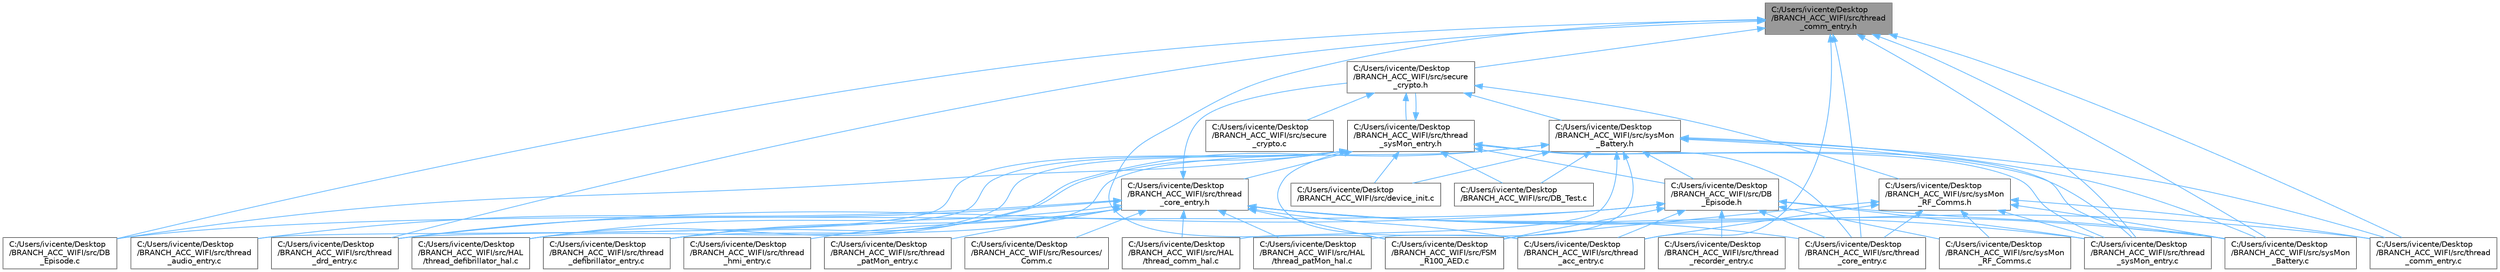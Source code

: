 digraph "C:/Users/ivicente/Desktop/BRANCH_ACC_WIFI/src/thread_comm_entry.h"
{
 // LATEX_PDF_SIZE
  bgcolor="transparent";
  edge [fontname=Helvetica,fontsize=10,labelfontname=Helvetica,labelfontsize=10];
  node [fontname=Helvetica,fontsize=10,shape=box,height=0.2,width=0.4];
  Node1 [id="Node000001",label="C:/Users/ivicente/Desktop\l/BRANCH_ACC_WIFI/src/thread\l_comm_entry.h",height=0.2,width=0.4,color="gray40", fillcolor="grey60", style="filled", fontcolor="black",tooltip="Header for Comm Thread entry."];
  Node1 -> Node2 [id="edge70_Node000001_Node000002",dir="back",color="steelblue1",style="solid",tooltip=" "];
  Node2 [id="Node000002",label="C:/Users/ivicente/Desktop\l/BRANCH_ACC_WIFI/src/DB\l_Episode.c",height=0.2,width=0.4,color="grey40", fillcolor="white", style="filled",URL="$a00002.html",tooltip=" "];
  Node1 -> Node3 [id="edge71_Node000001_Node000003",dir="back",color="steelblue1",style="solid",tooltip=" "];
  Node3 [id="Node000003",label="C:/Users/ivicente/Desktop\l/BRANCH_ACC_WIFI/src/FSM\l_R100_AED.c",height=0.2,width=0.4,color="grey40", fillcolor="white", style="filled",URL="$a00023.html",tooltip=" "];
  Node1 -> Node4 [id="edge72_Node000001_Node000004",dir="back",color="steelblue1",style="solid",tooltip=" "];
  Node4 [id="Node000004",label="C:/Users/ivicente/Desktop\l/BRANCH_ACC_WIFI/src/secure\l_crypto.h",height=0.2,width=0.4,color="grey40", fillcolor="white", style="filled",URL="$a00050.html",tooltip="NetX secure for check certificates."];
  Node4 -> Node5 [id="edge73_Node000004_Node000005",dir="back",color="steelblue1",style="solid",tooltip=" "];
  Node5 [id="Node000005",label="C:/Users/ivicente/Desktop\l/BRANCH_ACC_WIFI/src/secure\l_crypto.c",height=0.2,width=0.4,color="grey40", fillcolor="white", style="filled",URL="$a00047.html",tooltip="NetX secure for check certificates. To use these functions you must first call nx_init()."];
  Node4 -> Node6 [id="edge74_Node000004_Node000006",dir="back",color="steelblue1",style="solid",tooltip=" "];
  Node6 [id="Node000006",label="C:/Users/ivicente/Desktop\l/BRANCH_ACC_WIFI/src/sysMon\l_Battery.h",height=0.2,width=0.4,color="grey40", fillcolor="white", style="filled",URL="$a00056.html",tooltip="Header with functions related to the battery services."];
  Node6 -> Node7 [id="edge75_Node000006_Node000007",dir="back",color="steelblue1",style="solid",tooltip=" "];
  Node7 [id="Node000007",label="C:/Users/ivicente/Desktop\l/BRANCH_ACC_WIFI/src/DB\l_Episode.h",height=0.2,width=0.4,color="grey40", fillcolor="white", style="filled",URL="$a00005.html",tooltip="Episode header file."];
  Node7 -> Node2 [id="edge76_Node000007_Node000002",dir="back",color="steelblue1",style="solid",tooltip=" "];
  Node7 -> Node3 [id="edge77_Node000007_Node000003",dir="back",color="steelblue1",style="solid",tooltip=" "];
  Node7 -> Node8 [id="edge78_Node000007_Node000008",dir="back",color="steelblue1",style="solid",tooltip=" "];
  Node8 [id="Node000008",label="C:/Users/ivicente/Desktop\l/BRANCH_ACC_WIFI/src/sysMon\l_Battery.c",height=0.2,width=0.4,color="grey40", fillcolor="white", style="filled",URL="$a00053.html",tooltip="Battery functions executed in the context of the SysMon thread."];
  Node7 -> Node9 [id="edge79_Node000007_Node000009",dir="back",color="steelblue1",style="solid",tooltip=" "];
  Node9 [id="Node000009",label="C:/Users/ivicente/Desktop\l/BRANCH_ACC_WIFI/src/sysMon\l_RF_Comms.c",height=0.2,width=0.4,color="grey40", fillcolor="white", style="filled",URL="$a00059.html",tooltip="RF communications executed in the context of the SysMon thread."];
  Node7 -> Node10 [id="edge80_Node000007_Node000010",dir="back",color="steelblue1",style="solid",tooltip=" "];
  Node10 [id="Node000010",label="C:/Users/ivicente/Desktop\l/BRANCH_ACC_WIFI/src/thread\l_acc_entry.c",height=0.2,width=0.4,color="grey40", fillcolor="white", style="filled",URL="$a00065.html",tooltip=" "];
  Node7 -> Node11 [id="edge81_Node000007_Node000011",dir="back",color="steelblue1",style="solid",tooltip=" "];
  Node11 [id="Node000011",label="C:/Users/ivicente/Desktop\l/BRANCH_ACC_WIFI/src/thread\l_core_entry.c",height=0.2,width=0.4,color="grey40", fillcolor="white", style="filled",URL="$a00086.html",tooltip=" "];
  Node7 -> Node12 [id="edge82_Node000007_Node000012",dir="back",color="steelblue1",style="solid",tooltip=" "];
  Node12 [id="Node000012",label="C:/Users/ivicente/Desktop\l/BRANCH_ACC_WIFI/src/thread\l_drd_entry.c",height=0.2,width=0.4,color="grey40", fillcolor="white", style="filled",URL="$a00098.html",tooltip=" "];
  Node7 -> Node13 [id="edge83_Node000007_Node000013",dir="back",color="steelblue1",style="solid",tooltip=" "];
  Node13 [id="Node000013",label="C:/Users/ivicente/Desktop\l/BRANCH_ACC_WIFI/src/thread\l_recorder_entry.c",height=0.2,width=0.4,color="grey40", fillcolor="white", style="filled",URL="$a00122.html",tooltip=" "];
  Node7 -> Node14 [id="edge84_Node000007_Node000014",dir="back",color="steelblue1",style="solid",tooltip=" "];
  Node14 [id="Node000014",label="C:/Users/ivicente/Desktop\l/BRANCH_ACC_WIFI/src/thread\l_sysMon_entry.c",height=0.2,width=0.4,color="grey40", fillcolor="white", style="filled",URL="$a00128.html",tooltip=" "];
  Node6 -> Node15 [id="edge85_Node000006_Node000015",dir="back",color="steelblue1",style="solid",tooltip=" "];
  Node15 [id="Node000015",label="C:/Users/ivicente/Desktop\l/BRANCH_ACC_WIFI/src/DB_Test.c",height=0.2,width=0.4,color="grey40", fillcolor="white", style="filled",URL="$a00008.html",tooltip=" "];
  Node6 -> Node16 [id="edge86_Node000006_Node000016",dir="back",color="steelblue1",style="solid",tooltip=" "];
  Node16 [id="Node000016",label="C:/Users/ivicente/Desktop\l/BRANCH_ACC_WIFI/src/HAL\l/thread_comm_hal.c",height=0.2,width=0.4,color="grey40", fillcolor="white", style="filled",URL="$a00188.html",tooltip="HAL for Comm Thread."];
  Node6 -> Node17 [id="edge87_Node000006_Node000017",dir="back",color="steelblue1",style="solid",tooltip=" "];
  Node17 [id="Node000017",label="C:/Users/ivicente/Desktop\l/BRANCH_ACC_WIFI/src/HAL\l/thread_defibrillator_hal.c",height=0.2,width=0.4,color="grey40", fillcolor="white", style="filled",URL="$a00200.html",tooltip=" "];
  Node6 -> Node18 [id="edge88_Node000006_Node000018",dir="back",color="steelblue1",style="solid",tooltip=" "];
  Node18 [id="Node000018",label="C:/Users/ivicente/Desktop\l/BRANCH_ACC_WIFI/src/HAL\l/thread_patMon_hal.c",height=0.2,width=0.4,color="grey40", fillcolor="white", style="filled",URL="$a00218.html",tooltip=" "];
  Node6 -> Node19 [id="edge89_Node000006_Node000019",dir="back",color="steelblue1",style="solid",tooltip=" "];
  Node19 [id="Node000019",label="C:/Users/ivicente/Desktop\l/BRANCH_ACC_WIFI/src/device_init.c",height=0.2,width=0.4,color="grey40", fillcolor="white", style="filled",URL="$a00014.html",tooltip=" "];
  Node6 -> Node8 [id="edge90_Node000006_Node000008",dir="back",color="steelblue1",style="solid",tooltip=" "];
  Node6 -> Node20 [id="edge91_Node000006_Node000020",dir="back",color="steelblue1",style="solid",tooltip=" "];
  Node20 [id="Node000020",label="C:/Users/ivicente/Desktop\l/BRANCH_ACC_WIFI/src/thread\l_comm_entry.c",height=0.2,width=0.4,color="grey40", fillcolor="white", style="filled",URL="$a00080.html",tooltip="Comm Thread."];
  Node6 -> Node21 [id="edge92_Node000006_Node000021",dir="back",color="steelblue1",style="solid",tooltip=" "];
  Node21 [id="Node000021",label="C:/Users/ivicente/Desktop\l/BRANCH_ACC_WIFI/src/thread\l_defibrillator_entry.c",height=0.2,width=0.4,color="grey40", fillcolor="white", style="filled",URL="$a00092.html",tooltip=" "];
  Node6 -> Node14 [id="edge93_Node000006_Node000014",dir="back",color="steelblue1",style="solid",tooltip=" "];
  Node4 -> Node22 [id="edge94_Node000004_Node000022",dir="back",color="steelblue1",style="solid",tooltip=" "];
  Node22 [id="Node000022",label="C:/Users/ivicente/Desktop\l/BRANCH_ACC_WIFI/src/sysMon\l_RF_Comms.h",height=0.2,width=0.4,color="grey40", fillcolor="white", style="filled",URL="$a00062.html",tooltip="Header with functions related to the RF comms services."];
  Node22 -> Node3 [id="edge95_Node000022_Node000003",dir="back",color="steelblue1",style="solid",tooltip=" "];
  Node22 -> Node8 [id="edge96_Node000022_Node000008",dir="back",color="steelblue1",style="solid",tooltip=" "];
  Node22 -> Node9 [id="edge97_Node000022_Node000009",dir="back",color="steelblue1",style="solid",tooltip=" "];
  Node22 -> Node10 [id="edge98_Node000022_Node000010",dir="back",color="steelblue1",style="solid",tooltip=" "];
  Node22 -> Node20 [id="edge99_Node000022_Node000020",dir="back",color="steelblue1",style="solid",tooltip=" "];
  Node22 -> Node11 [id="edge100_Node000022_Node000011",dir="back",color="steelblue1",style="solid",tooltip=" "];
  Node22 -> Node14 [id="edge101_Node000022_Node000014",dir="back",color="steelblue1",style="solid",tooltip=" "];
  Node4 -> Node23 [id="edge102_Node000004_Node000023",dir="back",color="steelblue1",style="solid",tooltip=" "];
  Node23 [id="Node000023",label="C:/Users/ivicente/Desktop\l/BRANCH_ACC_WIFI/src/thread\l_sysMon_entry.h",height=0.2,width=0.4,color="grey40", fillcolor="white", style="filled",URL="$a00131.html",tooltip="Header with functions related to the system monitor service."];
  Node23 -> Node2 [id="edge103_Node000023_Node000002",dir="back",color="steelblue1",style="solid",tooltip=" "];
  Node23 -> Node7 [id="edge104_Node000023_Node000007",dir="back",color="steelblue1",style="solid",tooltip=" "];
  Node23 -> Node15 [id="edge105_Node000023_Node000015",dir="back",color="steelblue1",style="solid",tooltip=" "];
  Node23 -> Node17 [id="edge106_Node000023_Node000017",dir="back",color="steelblue1",style="solid",tooltip=" "];
  Node23 -> Node19 [id="edge107_Node000023_Node000019",dir="back",color="steelblue1",style="solid",tooltip=" "];
  Node23 -> Node4 [id="edge108_Node000023_Node000004",dir="back",color="steelblue1",style="solid",tooltip=" "];
  Node23 -> Node8 [id="edge109_Node000023_Node000008",dir="back",color="steelblue1",style="solid",tooltip=" "];
  Node23 -> Node10 [id="edge110_Node000023_Node000010",dir="back",color="steelblue1",style="solid",tooltip=" "];
  Node23 -> Node24 [id="edge111_Node000023_Node000024",dir="back",color="steelblue1",style="solid",tooltip=" "];
  Node24 [id="Node000024",label="C:/Users/ivicente/Desktop\l/BRANCH_ACC_WIFI/src/thread\l_audio_entry.c",height=0.2,width=0.4,color="grey40", fillcolor="white", style="filled",URL="$a00074.html",tooltip=" "];
  Node23 -> Node11 [id="edge112_Node000023_Node000011",dir="back",color="steelblue1",style="solid",tooltip=" "];
  Node23 -> Node25 [id="edge113_Node000023_Node000025",dir="back",color="steelblue1",style="solid",tooltip=" "];
  Node25 [id="Node000025",label="C:/Users/ivicente/Desktop\l/BRANCH_ACC_WIFI/src/thread\l_core_entry.h",height=0.2,width=0.4,color="grey40", fillcolor="white", style="filled",URL="$a00089.html",tooltip="Header with functions related to the core service."];
  Node25 -> Node3 [id="edge114_Node000025_Node000003",dir="back",color="steelblue1",style="solid",tooltip=" "];
  Node25 -> Node16 [id="edge115_Node000025_Node000016",dir="back",color="steelblue1",style="solid",tooltip=" "];
  Node25 -> Node17 [id="edge116_Node000025_Node000017",dir="back",color="steelblue1",style="solid",tooltip=" "];
  Node25 -> Node18 [id="edge117_Node000025_Node000018",dir="back",color="steelblue1",style="solid",tooltip=" "];
  Node25 -> Node26 [id="edge118_Node000025_Node000026",dir="back",color="steelblue1",style="solid",tooltip=" "];
  Node26 [id="Node000026",label="C:/Users/ivicente/Desktop\l/BRANCH_ACC_WIFI/src/Resources/\lComm.c",height=0.2,width=0.4,color="grey40", fillcolor="white", style="filled",URL="$a00236.html",tooltip=" "];
  Node25 -> Node4 [id="edge119_Node000025_Node000004",dir="back",color="steelblue1",style="solid",tooltip=" "];
  Node25 -> Node8 [id="edge120_Node000025_Node000008",dir="back",color="steelblue1",style="solid",tooltip=" "];
  Node25 -> Node10 [id="edge121_Node000025_Node000010",dir="back",color="steelblue1",style="solid",tooltip=" "];
  Node25 -> Node24 [id="edge122_Node000025_Node000024",dir="back",color="steelblue1",style="solid",tooltip=" "];
  Node25 -> Node20 [id="edge123_Node000025_Node000020",dir="back",color="steelblue1",style="solid",tooltip=" "];
  Node25 -> Node11 [id="edge124_Node000025_Node000011",dir="back",color="steelblue1",style="solid",tooltip=" "];
  Node25 -> Node21 [id="edge125_Node000025_Node000021",dir="back",color="steelblue1",style="solid",tooltip=" "];
  Node25 -> Node12 [id="edge126_Node000025_Node000012",dir="back",color="steelblue1",style="solid",tooltip=" "];
  Node25 -> Node27 [id="edge127_Node000025_Node000027",dir="back",color="steelblue1",style="solid",tooltip=" "];
  Node27 [id="Node000027",label="C:/Users/ivicente/Desktop\l/BRANCH_ACC_WIFI/src/thread\l_hmi_entry.c",height=0.2,width=0.4,color="grey40", fillcolor="white", style="filled",URL="$a00110.html",tooltip=" "];
  Node25 -> Node28 [id="edge128_Node000025_Node000028",dir="back",color="steelblue1",style="solid",tooltip=" "];
  Node28 [id="Node000028",label="C:/Users/ivicente/Desktop\l/BRANCH_ACC_WIFI/src/thread\l_patMon_entry.c",height=0.2,width=0.4,color="grey40", fillcolor="white", style="filled",URL="$a00116.html",tooltip=" "];
  Node25 -> Node14 [id="edge129_Node000025_Node000014",dir="back",color="steelblue1",style="solid",tooltip=" "];
  Node23 -> Node21 [id="edge130_Node000023_Node000021",dir="back",color="steelblue1",style="solid",tooltip=" "];
  Node23 -> Node12 [id="edge131_Node000023_Node000012",dir="back",color="steelblue1",style="solid",tooltip=" "];
  Node23 -> Node14 [id="edge132_Node000023_Node000014",dir="back",color="steelblue1",style="solid",tooltip=" "];
  Node1 -> Node8 [id="edge133_Node000001_Node000008",dir="back",color="steelblue1",style="solid",tooltip=" "];
  Node1 -> Node10 [id="edge134_Node000001_Node000010",dir="back",color="steelblue1",style="solid",tooltip=" "];
  Node1 -> Node20 [id="edge135_Node000001_Node000020",dir="back",color="steelblue1",style="solid",tooltip=" "];
  Node1 -> Node11 [id="edge136_Node000001_Node000011",dir="back",color="steelblue1",style="solid",tooltip=" "];
  Node1 -> Node12 [id="edge137_Node000001_Node000012",dir="back",color="steelblue1",style="solid",tooltip=" "];
  Node1 -> Node14 [id="edge138_Node000001_Node000014",dir="back",color="steelblue1",style="solid",tooltip=" "];
}
